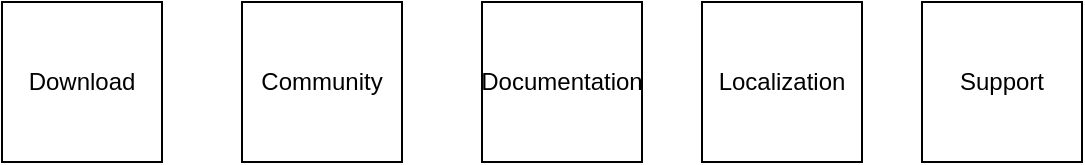 <mxfile version="12.1.3" type="github" pages="1"><diagram id="6DvPLgcTya2OOKR3TS7B" name="Page-1"><mxGraphModel dx="1082" dy="729" grid="1" gridSize="10" guides="1" tooltips="1" connect="1" arrows="1" fold="1" page="1" pageScale="1" pageWidth="850" pageHeight="1100" math="0" shadow="0"><root><mxCell id="0"/><mxCell id="1" parent="0"/><mxCell id="v8b2RvF1IwhHuvfOpC9z-1" value="Download" style="whiteSpace=wrap;html=1;aspect=fixed;" vertex="1" parent="1"><mxGeometry x="100" y="180" width="80" height="80" as="geometry"/></mxCell><mxCell id="v8b2RvF1IwhHuvfOpC9z-2" value="Community" style="whiteSpace=wrap;html=1;aspect=fixed;" vertex="1" parent="1"><mxGeometry x="220" y="180" width="80" height="80" as="geometry"/></mxCell><mxCell id="v8b2RvF1IwhHuvfOpC9z-3" value="Documentation" style="whiteSpace=wrap;html=1;aspect=fixed;" vertex="1" parent="1"><mxGeometry x="340" y="180" width="80" height="80" as="geometry"/></mxCell><mxCell id="v8b2RvF1IwhHuvfOpC9z-4" value="Localization" style="whiteSpace=wrap;html=1;aspect=fixed;" vertex="1" parent="1"><mxGeometry x="450" y="180" width="80" height="80" as="geometry"/></mxCell><mxCell id="v8b2RvF1IwhHuvfOpC9z-5" value="Support" style="whiteSpace=wrap;html=1;aspect=fixed;" vertex="1" parent="1"><mxGeometry x="560" y="180" width="80" height="80" as="geometry"/></mxCell></root></mxGraphModel></diagram></mxfile>